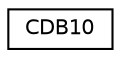 digraph "Graphical Class Hierarchy"
{
  edge [fontname="Helvetica",fontsize="10",labelfontname="Helvetica",labelfontsize="10"];
  node [fontname="Helvetica",fontsize="10",shape=record];
  rankdir="LR";
  Node1 [label="CDB10",height=0.2,width=0.4,color="black", fillcolor="white", style="filled",URL="$struct_c_d_b10.html"];
}
